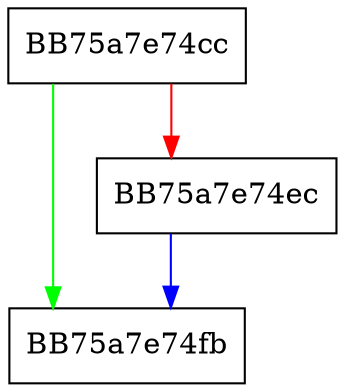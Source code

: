 digraph WriteStrict {
  node [shape="box"];
  graph [splines=ortho];
  BB75a7e74cc -> BB75a7e74fb [color="green"];
  BB75a7e74cc -> BB75a7e74ec [color="red"];
  BB75a7e74ec -> BB75a7e74fb [color="blue"];
}
